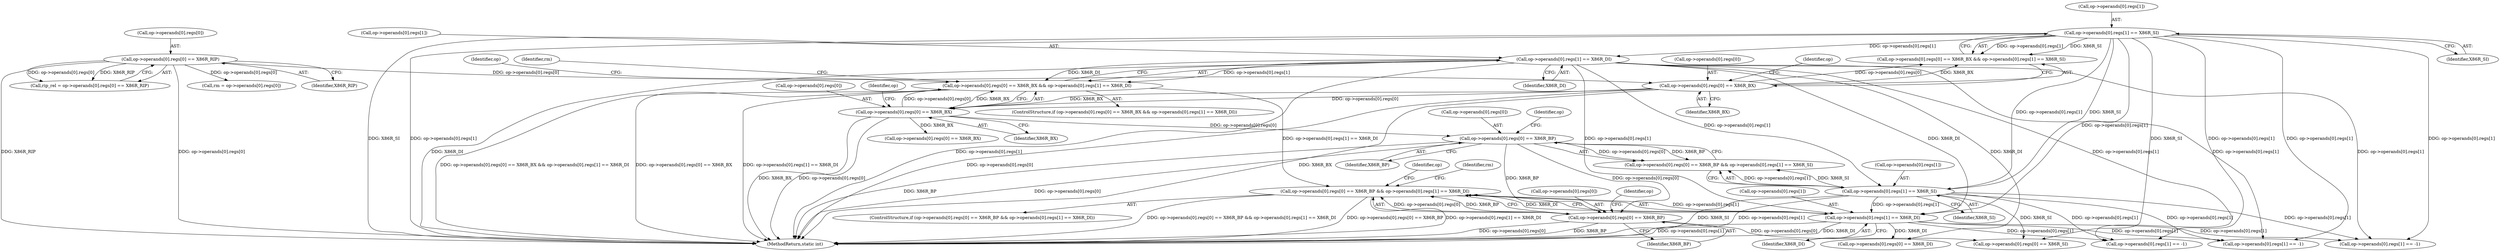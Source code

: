 digraph "0_radare2_f17bfd9f1da05f30f23a4dd05e9d2363e1406948@API" {
"1000827" [label="(Call,op->operands[0].regs[0] == X86R_BP && op->operands[0].regs[1] == X86R_DI)"];
"1000828" [label="(Call,op->operands[0].regs[0] == X86R_BP)"];
"1000799" [label="(Call,op->operands[0].regs[0] == X86R_BP)"];
"1000770" [label="(Call,op->operands[0].regs[0] == X86R_BX)"];
"1000741" [label="(Call,op->operands[0].regs[0] == X86R_BX)"];
"1000629" [label="(Call,op->operands[0].regs[0] == X86R_RIP)"];
"1000839" [label="(Call,op->operands[0].regs[1] == X86R_DI)"];
"1000752" [label="(Call,op->operands[0].regs[1] == X86R_SI)"];
"1000781" [label="(Call,op->operands[0].regs[1] == X86R_DI)"];
"1000810" [label="(Call,op->operands[0].regs[1] == X86R_SI)"];
"1000769" [label="(Call,op->operands[0].regs[0] == X86R_BX && op->operands[0].regs[1] == X86R_DI)"];
"1000849" [label="(Identifier,X86R_DI)"];
"1000791" [label="(Identifier,X86R_DI)"];
"1003216" [label="(MethodReturn,static int)"];
"1000771" [label="(Call,op->operands[0].regs[0])"];
"1000862" [label="(Identifier,op)"];
"1000828" [label="(Call,op->operands[0].regs[0] == X86R_BP)"];
"1000857" [label="(Call,op->operands[0].regs[0] == X86R_SI)"];
"1000798" [label="(Call,op->operands[0].regs[0] == X86R_BP && op->operands[0].regs[1] == X86R_SI)"];
"1000741" [label="(Call,op->operands[0].regs[0] == X86R_BX)"];
"1000799" [label="(Call,op->operands[0].regs[0] == X86R_BP)"];
"1000804" [label="(Identifier,op)"];
"1000827" [label="(Call,op->operands[0].regs[0] == X86R_BP && op->operands[0].regs[1] == X86R_DI)"];
"1000627" [label="(Call,rip_rel = op->operands[0].regs[0] == X86R_RIP)"];
"1000810" [label="(Call,op->operands[0].regs[1] == X86R_SI)"];
"1000629" [label="(Call,op->operands[0].regs[0] == X86R_RIP)"];
"1000781" [label="(Call,op->operands[0].regs[1] == X86R_DI)"];
"1000868" [label="(Call,op->operands[0].regs[1] == -1)"];
"1000840" [label="(Call,op->operands[0].regs[1])"];
"1000752" [label="(Call,op->operands[0].regs[1] == X86R_SI)"];
"1000769" [label="(Call,op->operands[0].regs[0] == X86R_BX && op->operands[0].regs[1] == X86R_DI)"];
"1000742" [label="(Call,op->operands[0].regs[0])"];
"1000740" [label="(Call,op->operands[0].regs[0] == X86R_BX && op->operands[0].regs[1] == X86R_SI)"];
"1000751" [label="(Identifier,X86R_BX)"];
"1000898" [label="(Call,op->operands[0].regs[1] == -1)"];
"1000839" [label="(Call,op->operands[0].regs[1] == X86R_DI)"];
"1000829" [label="(Call,op->operands[0].regs[0])"];
"1000820" [label="(Identifier,X86R_SI)"];
"1000826" [label="(ControlStructure,if (op->operands[0].regs[0] == X86R_BP && op->operands[0].regs[1] == X86R_DI))"];
"1000782" [label="(Call,op->operands[0].regs[1])"];
"1000917" [label="(Call,op->operands[0].regs[0] == X86R_BX)"];
"1000630" [label="(Call,op->operands[0].regs[0])"];
"1000753" [label="(Call,op->operands[0].regs[1])"];
"1000809" [label="(Identifier,X86R_BP)"];
"1000852" [label="(Identifier,rm)"];
"1000780" [label="(Identifier,X86R_BX)"];
"1000982" [label="(Call,rm = op->operands[0].regs[0])"];
"1000757" [label="(Identifier,op)"];
"1000762" [label="(Identifier,X86R_SI)"];
"1000786" [label="(Identifier,op)"];
"1000928" [label="(Call,op->operands[0].regs[1] == -1)"];
"1000639" [label="(Identifier,X86R_RIP)"];
"1000815" [label="(Identifier,op)"];
"1000768" [label="(ControlStructure,if (op->operands[0].regs[0] == X86R_BX && op->operands[0].regs[1] == X86R_DI))"];
"1000800" [label="(Call,op->operands[0].regs[0])"];
"1000838" [label="(Identifier,X86R_BP)"];
"1000887" [label="(Call,op->operands[0].regs[0] == X86R_DI)"];
"1000844" [label="(Identifier,op)"];
"1000770" [label="(Call,op->operands[0].regs[0] == X86R_BX)"];
"1000811" [label="(Call,op->operands[0].regs[1])"];
"1000794" [label="(Identifier,rm)"];
"1000827" -> "1000826"  [label="AST: "];
"1000827" -> "1000828"  [label="CFG: "];
"1000827" -> "1000839"  [label="CFG: "];
"1000828" -> "1000827"  [label="AST: "];
"1000839" -> "1000827"  [label="AST: "];
"1000852" -> "1000827"  [label="CFG: "];
"1000862" -> "1000827"  [label="CFG: "];
"1000827" -> "1003216"  [label="DDG: op->operands[0].regs[0] == X86R_BP && op->operands[0].regs[1] == X86R_DI"];
"1000827" -> "1003216"  [label="DDG: op->operands[0].regs[0] == X86R_BP"];
"1000827" -> "1003216"  [label="DDG: op->operands[0].regs[1] == X86R_DI"];
"1000828" -> "1000827"  [label="DDG: op->operands[0].regs[0]"];
"1000828" -> "1000827"  [label="DDG: X86R_BP"];
"1000839" -> "1000827"  [label="DDG: op->operands[0].regs[1]"];
"1000839" -> "1000827"  [label="DDG: X86R_DI"];
"1000769" -> "1000827"  [label="DDG: op->operands[0].regs[1] == X86R_DI"];
"1000828" -> "1000838"  [label="CFG: "];
"1000829" -> "1000828"  [label="AST: "];
"1000838" -> "1000828"  [label="AST: "];
"1000844" -> "1000828"  [label="CFG: "];
"1000828" -> "1003216"  [label="DDG: X86R_BP"];
"1000828" -> "1003216"  [label="DDG: op->operands[0].regs[0]"];
"1000799" -> "1000828"  [label="DDG: op->operands[0].regs[0]"];
"1000799" -> "1000828"  [label="DDG: X86R_BP"];
"1000828" -> "1000857"  [label="DDG: op->operands[0].regs[0]"];
"1000799" -> "1000798"  [label="AST: "];
"1000799" -> "1000809"  [label="CFG: "];
"1000800" -> "1000799"  [label="AST: "];
"1000809" -> "1000799"  [label="AST: "];
"1000815" -> "1000799"  [label="CFG: "];
"1000798" -> "1000799"  [label="CFG: "];
"1000799" -> "1003216"  [label="DDG: op->operands[0].regs[0]"];
"1000799" -> "1003216"  [label="DDG: X86R_BP"];
"1000799" -> "1000798"  [label="DDG: op->operands[0].regs[0]"];
"1000799" -> "1000798"  [label="DDG: X86R_BP"];
"1000770" -> "1000799"  [label="DDG: op->operands[0].regs[0]"];
"1000770" -> "1000769"  [label="AST: "];
"1000770" -> "1000780"  [label="CFG: "];
"1000771" -> "1000770"  [label="AST: "];
"1000780" -> "1000770"  [label="AST: "];
"1000786" -> "1000770"  [label="CFG: "];
"1000769" -> "1000770"  [label="CFG: "];
"1000770" -> "1003216"  [label="DDG: X86R_BX"];
"1000770" -> "1003216"  [label="DDG: op->operands[0].regs[0]"];
"1000770" -> "1000769"  [label="DDG: op->operands[0].regs[0]"];
"1000770" -> "1000769"  [label="DDG: X86R_BX"];
"1000741" -> "1000770"  [label="DDG: op->operands[0].regs[0]"];
"1000741" -> "1000770"  [label="DDG: X86R_BX"];
"1000770" -> "1000917"  [label="DDG: X86R_BX"];
"1000741" -> "1000740"  [label="AST: "];
"1000741" -> "1000751"  [label="CFG: "];
"1000742" -> "1000741"  [label="AST: "];
"1000751" -> "1000741"  [label="AST: "];
"1000757" -> "1000741"  [label="CFG: "];
"1000740" -> "1000741"  [label="CFG: "];
"1000741" -> "1003216"  [label="DDG: op->operands[0].regs[0]"];
"1000741" -> "1003216"  [label="DDG: X86R_BX"];
"1000741" -> "1000740"  [label="DDG: op->operands[0].regs[0]"];
"1000741" -> "1000740"  [label="DDG: X86R_BX"];
"1000629" -> "1000741"  [label="DDG: op->operands[0].regs[0]"];
"1000629" -> "1000627"  [label="AST: "];
"1000629" -> "1000639"  [label="CFG: "];
"1000630" -> "1000629"  [label="AST: "];
"1000639" -> "1000629"  [label="AST: "];
"1000627" -> "1000629"  [label="CFG: "];
"1000629" -> "1003216"  [label="DDG: op->operands[0].regs[0]"];
"1000629" -> "1003216"  [label="DDG: X86R_RIP"];
"1000629" -> "1000627"  [label="DDG: op->operands[0].regs[0]"];
"1000629" -> "1000627"  [label="DDG: X86R_RIP"];
"1000629" -> "1000982"  [label="DDG: op->operands[0].regs[0]"];
"1000839" -> "1000849"  [label="CFG: "];
"1000840" -> "1000839"  [label="AST: "];
"1000849" -> "1000839"  [label="AST: "];
"1000839" -> "1003216"  [label="DDG: X86R_DI"];
"1000839" -> "1003216"  [label="DDG: op->operands[0].regs[1]"];
"1000752" -> "1000839"  [label="DDG: op->operands[0].regs[1]"];
"1000781" -> "1000839"  [label="DDG: op->operands[0].regs[1]"];
"1000781" -> "1000839"  [label="DDG: X86R_DI"];
"1000810" -> "1000839"  [label="DDG: op->operands[0].regs[1]"];
"1000839" -> "1000868"  [label="DDG: op->operands[0].regs[1]"];
"1000839" -> "1000887"  [label="DDG: X86R_DI"];
"1000839" -> "1000898"  [label="DDG: op->operands[0].regs[1]"];
"1000839" -> "1000928"  [label="DDG: op->operands[0].regs[1]"];
"1000752" -> "1000740"  [label="AST: "];
"1000752" -> "1000762"  [label="CFG: "];
"1000753" -> "1000752"  [label="AST: "];
"1000762" -> "1000752"  [label="AST: "];
"1000740" -> "1000752"  [label="CFG: "];
"1000752" -> "1003216"  [label="DDG: X86R_SI"];
"1000752" -> "1003216"  [label="DDG: op->operands[0].regs[1]"];
"1000752" -> "1000740"  [label="DDG: op->operands[0].regs[1]"];
"1000752" -> "1000740"  [label="DDG: X86R_SI"];
"1000752" -> "1000781"  [label="DDG: op->operands[0].regs[1]"];
"1000752" -> "1000810"  [label="DDG: op->operands[0].regs[1]"];
"1000752" -> "1000810"  [label="DDG: X86R_SI"];
"1000752" -> "1000857"  [label="DDG: X86R_SI"];
"1000752" -> "1000868"  [label="DDG: op->operands[0].regs[1]"];
"1000752" -> "1000898"  [label="DDG: op->operands[0].regs[1]"];
"1000752" -> "1000928"  [label="DDG: op->operands[0].regs[1]"];
"1000781" -> "1000769"  [label="AST: "];
"1000781" -> "1000791"  [label="CFG: "];
"1000782" -> "1000781"  [label="AST: "];
"1000791" -> "1000781"  [label="AST: "];
"1000769" -> "1000781"  [label="CFG: "];
"1000781" -> "1003216"  [label="DDG: X86R_DI"];
"1000781" -> "1003216"  [label="DDG: op->operands[0].regs[1]"];
"1000781" -> "1000769"  [label="DDG: op->operands[0].regs[1]"];
"1000781" -> "1000769"  [label="DDG: X86R_DI"];
"1000781" -> "1000810"  [label="DDG: op->operands[0].regs[1]"];
"1000781" -> "1000868"  [label="DDG: op->operands[0].regs[1]"];
"1000781" -> "1000887"  [label="DDG: X86R_DI"];
"1000781" -> "1000898"  [label="DDG: op->operands[0].regs[1]"];
"1000781" -> "1000928"  [label="DDG: op->operands[0].regs[1]"];
"1000810" -> "1000798"  [label="AST: "];
"1000810" -> "1000820"  [label="CFG: "];
"1000811" -> "1000810"  [label="AST: "];
"1000820" -> "1000810"  [label="AST: "];
"1000798" -> "1000810"  [label="CFG: "];
"1000810" -> "1003216"  [label="DDG: X86R_SI"];
"1000810" -> "1003216"  [label="DDG: op->operands[0].regs[1]"];
"1000810" -> "1000798"  [label="DDG: op->operands[0].regs[1]"];
"1000810" -> "1000798"  [label="DDG: X86R_SI"];
"1000810" -> "1000857"  [label="DDG: X86R_SI"];
"1000810" -> "1000868"  [label="DDG: op->operands[0].regs[1]"];
"1000810" -> "1000898"  [label="DDG: op->operands[0].regs[1]"];
"1000810" -> "1000928"  [label="DDG: op->operands[0].regs[1]"];
"1000769" -> "1000768"  [label="AST: "];
"1000794" -> "1000769"  [label="CFG: "];
"1000804" -> "1000769"  [label="CFG: "];
"1000769" -> "1003216"  [label="DDG: op->operands[0].regs[1] == X86R_DI"];
"1000769" -> "1003216"  [label="DDG: op->operands[0].regs[0] == X86R_BX && op->operands[0].regs[1] == X86R_DI"];
"1000769" -> "1003216"  [label="DDG: op->operands[0].regs[0] == X86R_BX"];
}
